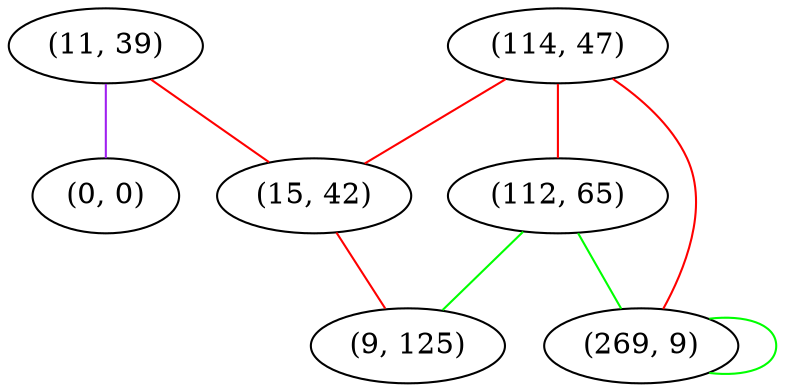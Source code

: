 graph "" {
"(11, 39)";
"(0, 0)";
"(114, 47)";
"(15, 42)";
"(112, 65)";
"(9, 125)";
"(269, 9)";
"(11, 39)" -- "(0, 0)"  [color=purple, key=0, weight=4];
"(11, 39)" -- "(15, 42)"  [color=red, key=0, weight=1];
"(114, 47)" -- "(112, 65)"  [color=red, key=0, weight=1];
"(114, 47)" -- "(269, 9)"  [color=red, key=0, weight=1];
"(114, 47)" -- "(15, 42)"  [color=red, key=0, weight=1];
"(15, 42)" -- "(9, 125)"  [color=red, key=0, weight=1];
"(112, 65)" -- "(9, 125)"  [color=green, key=0, weight=2];
"(112, 65)" -- "(269, 9)"  [color=green, key=0, weight=2];
"(269, 9)" -- "(269, 9)"  [color=green, key=0, weight=2];
}
